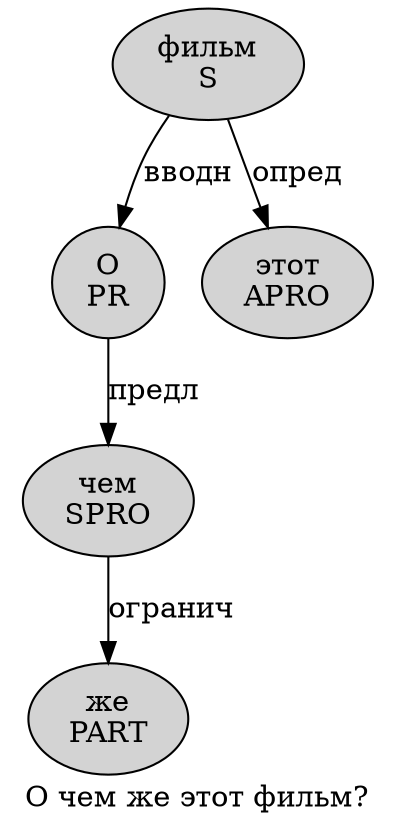 digraph SENTENCE_2121 {
	graph [label="О чем же этот фильм?"]
	node [style=filled]
		0 [label="О
PR" color="" fillcolor=lightgray penwidth=1 shape=ellipse]
		1 [label="чем
SPRO" color="" fillcolor=lightgray penwidth=1 shape=ellipse]
		2 [label="же
PART" color="" fillcolor=lightgray penwidth=1 shape=ellipse]
		3 [label="этот
APRO" color="" fillcolor=lightgray penwidth=1 shape=ellipse]
		4 [label="фильм
S" color="" fillcolor=lightgray penwidth=1 shape=ellipse]
			0 -> 1 [label="предл"]
			1 -> 2 [label="огранич"]
			4 -> 0 [label="вводн"]
			4 -> 3 [label="опред"]
}